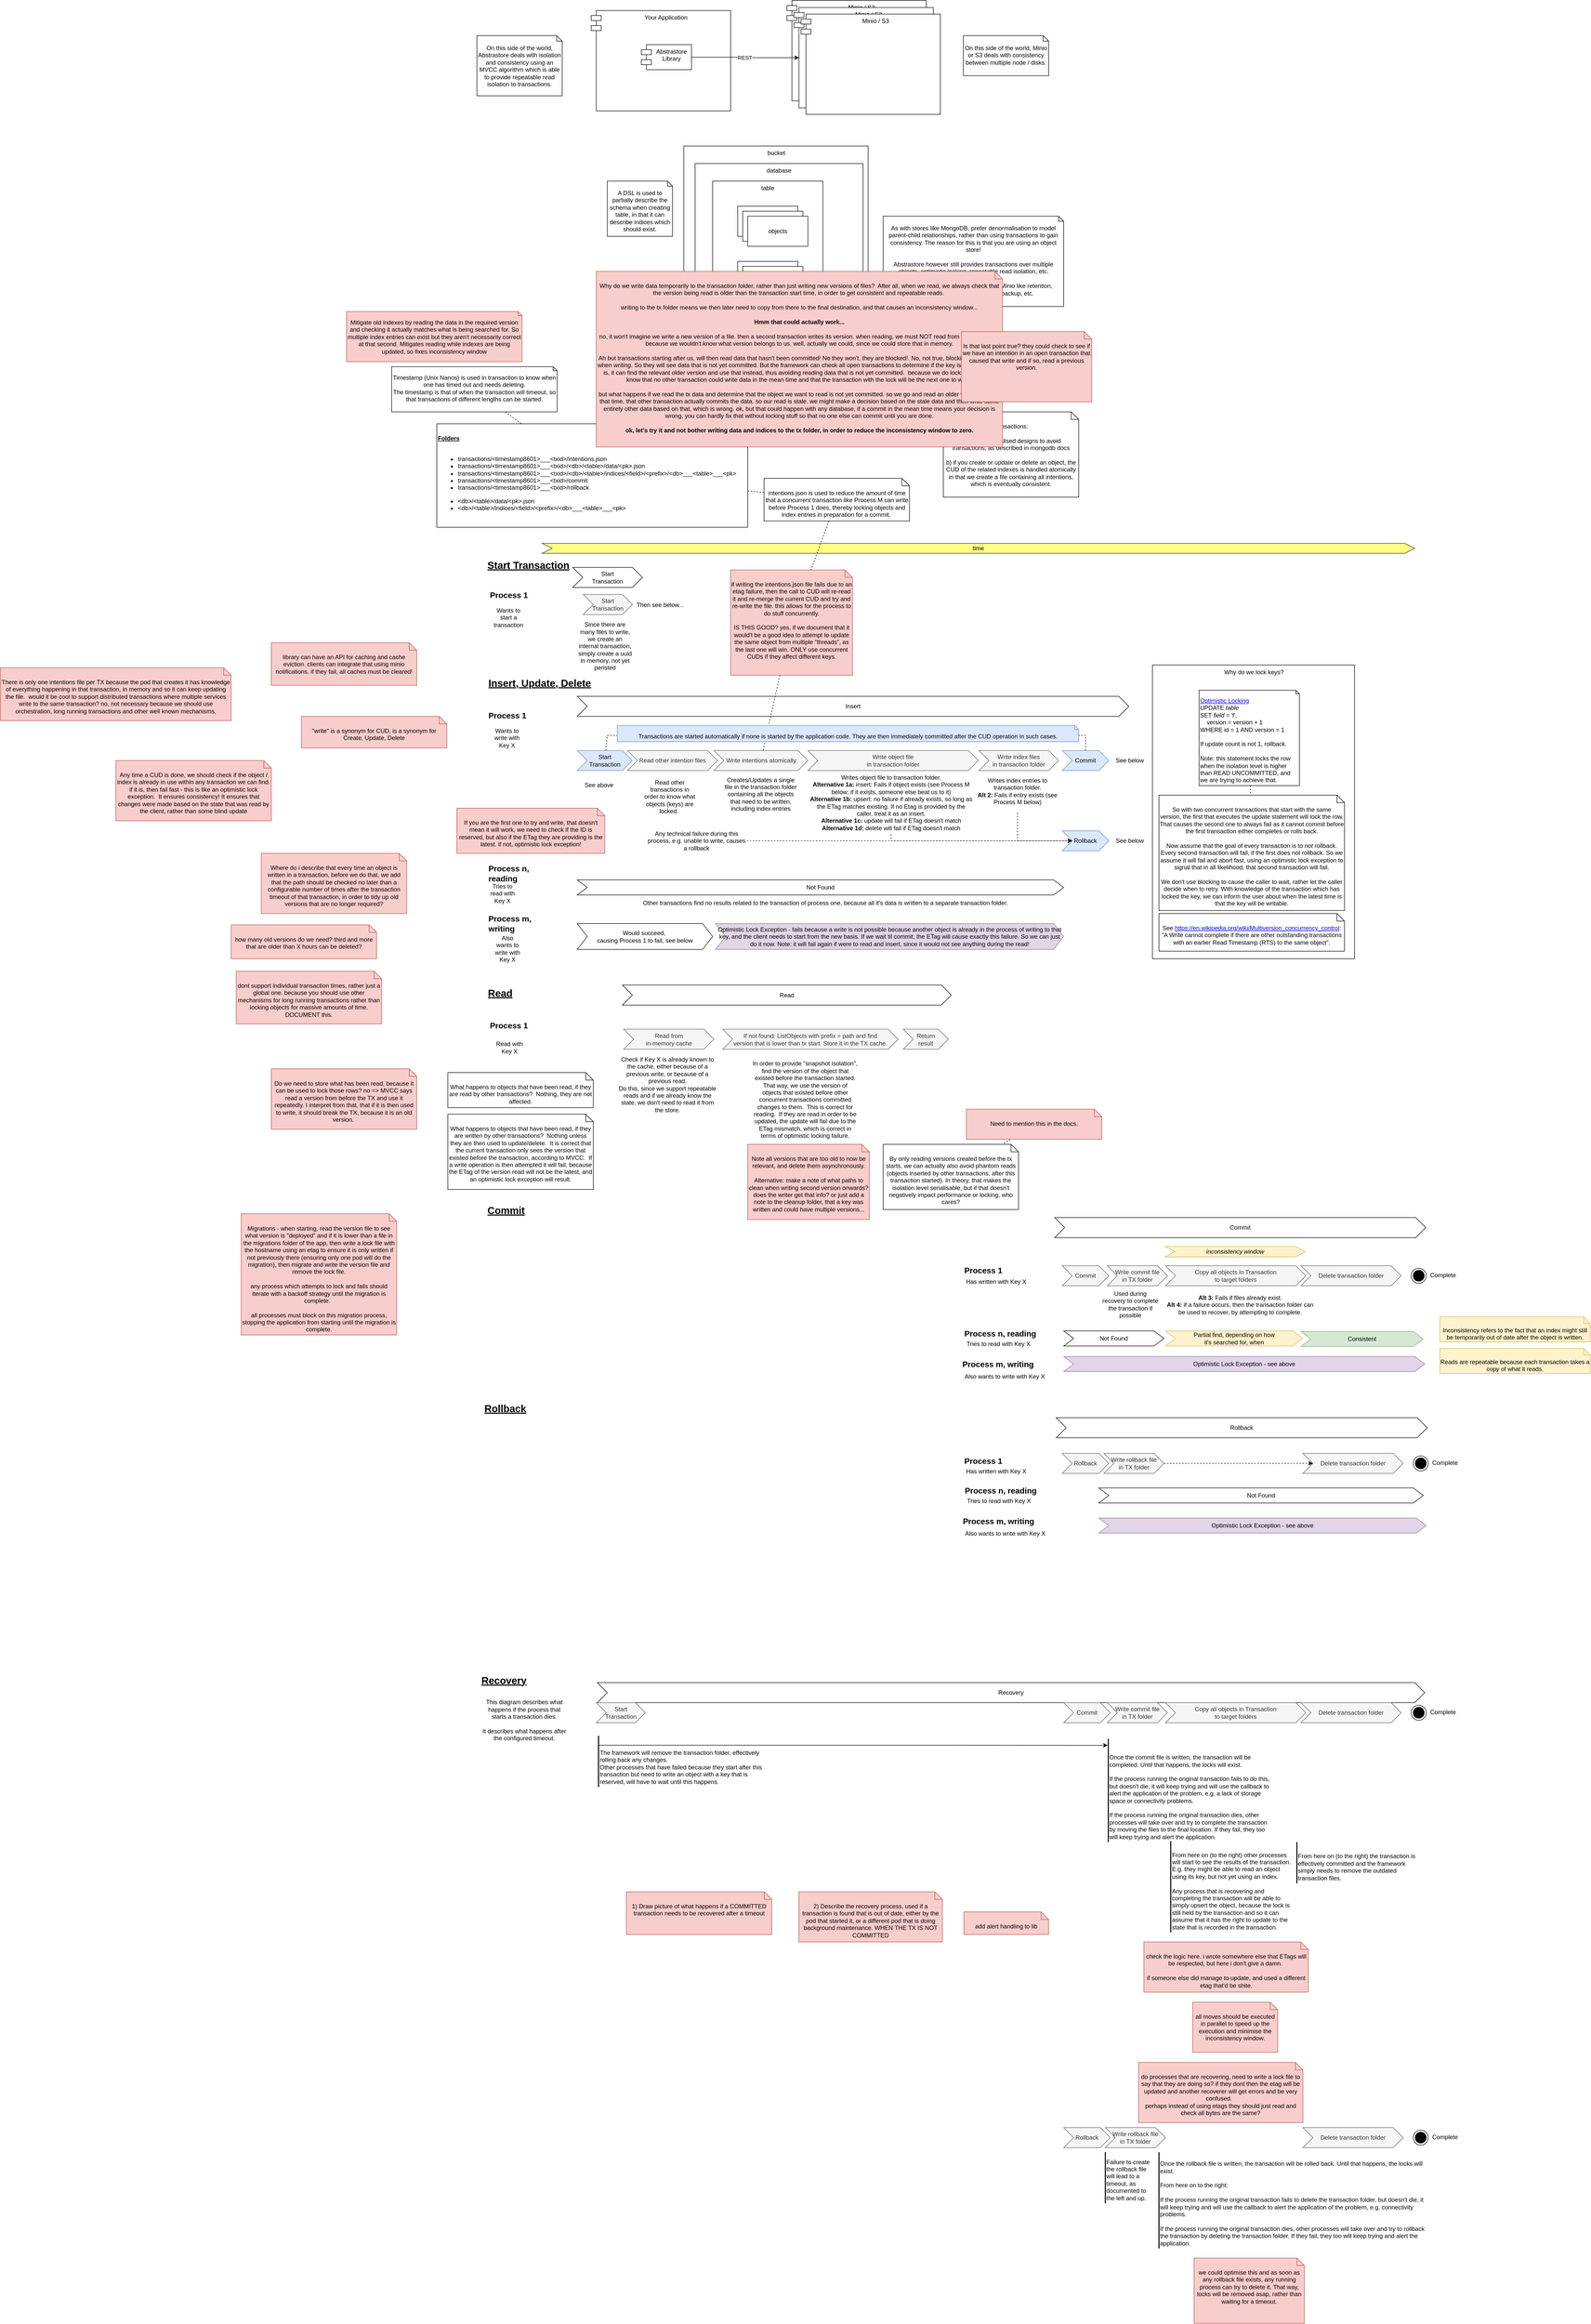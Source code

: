 <mxfile version="26.0.7">
  <diagram name="Page-1" id="Zd5h04fM4v0t592Zn4om">
    <mxGraphModel dx="3034" dy="1154" grid="1" gridSize="10" guides="1" tooltips="1" connect="1" arrows="1" fold="1" page="0" pageScale="1" pageWidth="827" pageHeight="1169" math="0" shadow="0">
      <root>
        <mxCell id="0" />
        <mxCell id="1" parent="0" />
        <mxCell id="8gTCPd0678HFJd0iT-Pa-184" value="Why do we lock keys?" style="verticalLabelPosition=middle;verticalAlign=top;html=1;shape=mxgraph.basic.rect;fillColor2=none;strokeWidth=1;size=20;indent=5;labelPosition=center;align=center;" vertex="1" parent="1">
          <mxGeometry x="937" y="954.5" width="403" height="585.5" as="geometry" />
        </mxCell>
        <mxCell id="8gTCPd0678HFJd0iT-Pa-1" value="bucket" style="rounded=0;whiteSpace=wrap;html=1;verticalAlign=top;" vertex="1" parent="1">
          <mxGeometry x="2.5" y="-80" width="367.5" height="390" as="geometry" />
        </mxCell>
        <mxCell id="_BPiIGnPzIFbj7_7w4_a-9" value="database" style="rounded=0;whiteSpace=wrap;html=1;verticalAlign=top;" parent="1" vertex="1">
          <mxGeometry x="25" y="-45" width="335" height="335" as="geometry" />
        </mxCell>
        <mxCell id="_BPiIGnPzIFbj7_7w4_a-3" value="table" style="rounded=0;whiteSpace=wrap;html=1;verticalAlign=top;" parent="1" vertex="1">
          <mxGeometry x="60" y="-10" width="220" height="250" as="geometry" />
        </mxCell>
        <mxCell id="_BPiIGnPzIFbj7_7w4_a-1" value="objects" style="rounded=0;whiteSpace=wrap;html=1;" parent="1" vertex="1">
          <mxGeometry x="110" y="40" width="120" height="60" as="geometry" />
        </mxCell>
        <mxCell id="_BPiIGnPzIFbj7_7w4_a-2" value="index-&amp;lt;name&amp;gt;" style="rounded=0;whiteSpace=wrap;html=1;" parent="1" vertex="1">
          <mxGeometry x="110" y="150" width="120" height="60" as="geometry" />
        </mxCell>
        <mxCell id="_BPiIGnPzIFbj7_7w4_a-6" value="index-&amp;lt;name&amp;gt;" style="rounded=0;whiteSpace=wrap;html=1;" parent="1" vertex="1">
          <mxGeometry x="120" y="160" width="120" height="60" as="geometry" />
        </mxCell>
        <mxCell id="_BPiIGnPzIFbj7_7w4_a-7" value="index-&amp;lt;name&amp;gt;" style="rounded=0;whiteSpace=wrap;html=1;" parent="1" vertex="1">
          <mxGeometry x="130" y="170" width="120" height="60" as="geometry" />
        </mxCell>
        <mxCell id="_BPiIGnPzIFbj7_7w4_a-8" value="A DSL is used to partially describe the schema when creating table, in that it can describe indices which should exist." style="shape=note2;boundedLbl=1;whiteSpace=wrap;html=1;size=10;verticalAlign=top;align=center;" parent="1" vertex="1">
          <mxGeometry x="-150" y="-10" width="130" height="110" as="geometry" />
        </mxCell>
        <mxCell id="_BPiIGnPzIFbj7_7w4_a-11" value="library can have an API for caching and cache eviction. clients can integrate that using minio notifications. if they fail, all caches must be cleared!" style="shape=note2;boundedLbl=1;whiteSpace=wrap;html=1;size=15;verticalAlign=top;align=center;fillColor=#f8cecc;strokeColor=#b85450;" parent="1" vertex="1">
          <mxGeometry x="-820" y="910" width="290" height="85" as="geometry" />
        </mxCell>
        <mxCell id="_BPiIGnPzIFbj7_7w4_a-14" value="transactions:&lt;div&gt;&lt;br&gt;&lt;/div&gt;&lt;div&gt;a) use denormalised designs to avoid transactions, as described in mongodb docs&lt;/div&gt;&lt;div&gt;&lt;br&gt;&lt;/div&gt;&lt;div&gt;b) if you create or update or delete an object, the CUD of the related indexes is handled atomically in that we create a file containing all intentions, which is eventually consistent.&lt;/div&gt;" style="shape=note2;boundedLbl=1;whiteSpace=wrap;html=1;size=15;verticalAlign=top;align=center;" parent="1" vertex="1">
          <mxGeometry x="520" y="450" width="270" height="170" as="geometry" />
        </mxCell>
        <mxCell id="8gTCPd0678HFJd0iT-Pa-2" value="objects" style="rounded=0;whiteSpace=wrap;html=1;" vertex="1" parent="1">
          <mxGeometry x="120" y="50" width="120" height="60" as="geometry" />
        </mxCell>
        <mxCell id="8gTCPd0678HFJd0iT-Pa-3" value="objects" style="rounded=0;whiteSpace=wrap;html=1;" vertex="1" parent="1">
          <mxGeometry x="130" y="60" width="120" height="60" as="geometry" />
        </mxCell>
        <mxCell id="8gTCPd0678HFJd0iT-Pa-6" value="time" style="shape=step;perimeter=stepPerimeter;whiteSpace=wrap;html=1;fixedSize=1;fillColor=#ffff88;strokeColor=#36393d;" vertex="1" parent="1">
          <mxGeometry x="-280" y="712" width="1740" height="20" as="geometry" />
        </mxCell>
        <mxCell id="8gTCPd0678HFJd0iT-Pa-78" style="rounded=0;orthogonalLoop=1;jettySize=auto;html=1;dashed=1;endArrow=none;startFill=0;" edge="1" parent="1" source="8gTCPd0678HFJd0iT-Pa-7" target="8gTCPd0678HFJd0iT-Pa-77">
          <mxGeometry relative="1" as="geometry">
            <Array as="points">
              <mxPoint x="-150" y="1095" />
            </Array>
          </mxGeometry>
        </mxCell>
        <mxCell id="8gTCPd0678HFJd0iT-Pa-7" value="Start&lt;div&gt;Transaction&lt;/div&gt;" style="shape=step;perimeter=stepPerimeter;whiteSpace=wrap;html=1;fixedSize=1;fillColor=#dae8fc;strokeColor=#6c8ebf;" vertex="1" parent="1">
          <mxGeometry x="-210" y="1125" width="110" height="40" as="geometry" />
        </mxCell>
        <mxCell id="8gTCPd0678HFJd0iT-Pa-8" value="Process 1" style="text;html=1;align=left;verticalAlign=middle;whiteSpace=wrap;rounded=0;fontStyle=1;fontSize=16;" vertex="1" parent="1">
          <mxGeometry x="-389" y="1040" width="110" height="30" as="geometry" />
        </mxCell>
        <mxCell id="8gTCPd0678HFJd0iT-Pa-9" value="Process n, reading" style="text;html=1;align=left;verticalAlign=middle;whiteSpace=wrap;rounded=0;fontStyle=1;fontSize=16;" vertex="1" parent="1">
          <mxGeometry x="-389" y="1355" width="110" height="30" as="geometry" />
        </mxCell>
        <mxCell id="8gTCPd0678HFJd0iT-Pa-10" value="Insert, Update, Delete" style="text;html=1;align=left;verticalAlign=middle;whiteSpace=wrap;rounded=0;fontStyle=5;fontSize=20;" vertex="1" parent="1">
          <mxGeometry x="-389" y="975" width="219" height="30" as="geometry" />
        </mxCell>
        <mxCell id="8gTCPd0678HFJd0iT-Pa-12" value="Process m, writing" style="text;html=1;align=left;verticalAlign=middle;whiteSpace=wrap;rounded=0;fontStyle=1;fontSize=16;" vertex="1" parent="1">
          <mxGeometry x="-389" y="1455" width="110" height="30" as="geometry" />
        </mxCell>
        <mxCell id="8gTCPd0678HFJd0iT-Pa-13" value="Tries to read with Key X" style="text;html=1;align=center;verticalAlign=middle;whiteSpace=wrap;rounded=0;" vertex="1" parent="1">
          <mxGeometry x="-389" y="1395" width="60" height="30" as="geometry" />
        </mxCell>
        <mxCell id="8gTCPd0678HFJd0iT-Pa-14" value="Wants to write with Key X" style="text;html=1;align=center;verticalAlign=middle;whiteSpace=wrap;rounded=0;" vertex="1" parent="1">
          <mxGeometry x="-380" y="1085" width="60" height="30" as="geometry" />
        </mxCell>
        <mxCell id="8gTCPd0678HFJd0iT-Pa-15" value="Insert" style="shape=step;perimeter=stepPerimeter;whiteSpace=wrap;html=1;fixedSize=1;" vertex="1" parent="1">
          <mxGeometry x="-210" y="1017" width="1100" height="40" as="geometry" />
        </mxCell>
        <mxCell id="8gTCPd0678HFJd0iT-Pa-17" value="Also wants to write with Key X" style="text;html=1;align=center;verticalAlign=middle;whiteSpace=wrap;rounded=0;" vertex="1" parent="1">
          <mxGeometry x="-379" y="1505" width="60" height="30" as="geometry" />
        </mxCell>
        <mxCell id="8gTCPd0678HFJd0iT-Pa-19" value="Write intentions atomically" style="shape=step;perimeter=stepPerimeter;whiteSpace=wrap;html=1;fixedSize=1;fillColor=#f5f5f5;fontColor=#333333;strokeColor=#666666;" vertex="1" parent="1">
          <mxGeometry x="62.5" y="1125" width="187.5" height="40" as="geometry" />
        </mxCell>
        <mxCell id="8gTCPd0678HFJd0iT-Pa-20" value="Creates/Updates a single file in the transaction folder containing all the objects that need to be written, including index entries" style="text;html=1;align=center;verticalAlign=middle;whiteSpace=wrap;rounded=0;" vertex="1" parent="1">
          <mxGeometry x="82.25" y="1169" width="148" height="86" as="geometry" />
        </mxCell>
        <mxCell id="8gTCPd0678HFJd0iT-Pa-21" value="&lt;b&gt;&lt;u&gt;Folders&lt;/u&gt;&lt;/b&gt;&lt;div&gt;&lt;br&gt;&lt;/div&gt;&lt;div&gt;&lt;ul&gt;&lt;li&gt;&lt;span style=&quot;background-color: transparent; color: light-dark(rgb(0, 0, 0), rgb(255, 255, 255));&quot;&gt;transactions/&amp;lt;timestamp8601&amp;gt;___&amp;lt;txid&amp;gt;/intentions.json&lt;/span&gt;&lt;/li&gt;&lt;li&gt;&lt;span style=&quot;background-color: transparent; color: light-dark(rgb(0, 0, 0), rgb(255, 255, 255));&quot;&gt;transactions/&amp;lt;timestamp8601&amp;gt;___&amp;lt;txid&amp;gt;/&amp;lt;db&amp;gt;/&amp;lt;table&amp;gt;/data/&amp;lt;pk&amp;gt;.json&lt;/span&gt;&lt;/li&gt;&lt;li&gt;&lt;span style=&quot;background-color: transparent; color: light-dark(rgb(0, 0, 0), rgb(255, 255, 255));&quot;&gt;transactions/&amp;lt;timestamp8601&amp;gt;___&amp;lt;txid&amp;gt;/&amp;lt;db&amp;gt;/&amp;lt;table&amp;gt;/indices/&amp;lt;field&amp;gt;/&amp;lt;prefix&amp;gt;/&amp;lt;db&amp;gt;___&amp;lt;table&amp;gt;___&amp;lt;pk&amp;gt;&lt;/span&gt;&lt;/li&gt;&lt;li&gt;transactions/&amp;lt;timestamp8601&amp;gt;___&amp;lt;txid&amp;gt;/commit&lt;/li&gt;&lt;li&gt;transactions/&amp;lt;timestamp8601&amp;gt;___&amp;lt;txid&amp;gt;/rollback&lt;/li&gt;&lt;/ul&gt;&lt;ul&gt;&lt;li&gt;&lt;span style=&quot;background-color: transparent; color: light-dark(rgb(0, 0, 0), rgb(255, 255, 255));&quot;&gt;&amp;lt;db&amp;gt;/&amp;lt;table&amp;gt;/data/&amp;lt;pk&amp;gt;.json&lt;/span&gt;&lt;/li&gt;&lt;li&gt;&amp;lt;db&amp;gt;/&amp;lt;table&amp;gt;/indices/&amp;lt;field&amp;gt;/&amp;lt;prefix&amp;gt;/&amp;lt;db&amp;gt;___&amp;lt;table&amp;gt;___&amp;lt;pk&amp;gt;&lt;/li&gt;&lt;/ul&gt;&lt;/div&gt;" style="shape=note2;boundedLbl=1;whiteSpace=wrap;html=1;size=15;verticalAlign=top;align=left;" vertex="1" parent="1">
          <mxGeometry x="-490" y="473.75" width="620" height="206.25" as="geometry" />
        </mxCell>
        <mxCell id="8gTCPd0678HFJd0iT-Pa-23" value="Write object file&lt;div&gt;in transaction folder&lt;/div&gt;" style="shape=step;perimeter=stepPerimeter;whiteSpace=wrap;html=1;fixedSize=1;fillColor=#f5f5f5;fontColor=#333333;strokeColor=#666666;" vertex="1" parent="1">
          <mxGeometry x="250" y="1125" width="340" height="40" as="geometry" />
        </mxCell>
        <mxCell id="8gTCPd0678HFJd0iT-Pa-44" style="edgeStyle=orthogonalEdgeStyle;rounded=0;orthogonalLoop=1;jettySize=auto;html=1;entryX=0;entryY=0.5;entryDx=0;entryDy=0;dashed=1;exitX=0.5;exitY=1;exitDx=0;exitDy=0;" edge="1" parent="1" source="8gTCPd0678HFJd0iT-Pa-25" target="8gTCPd0678HFJd0iT-Pa-53">
          <mxGeometry relative="1" as="geometry">
            <Array as="points">
              <mxPoint x="416" y="1305" />
            </Array>
          </mxGeometry>
        </mxCell>
        <mxCell id="8gTCPd0678HFJd0iT-Pa-25" value="Writes object file to transaction folder.&lt;div&gt;&lt;div&gt;&lt;b&gt;Alternative 1a: &lt;/b&gt;insert:&amp;nbsp;Fails if object exists (see Process M below; if it exists, someone else beat us to it&lt;span style=&quot;background-color: transparent; color: light-dark(rgb(0, 0, 0), rgb(255, 255, 255));&quot;&gt;)&lt;/span&gt;&lt;/div&gt;&lt;/div&gt;&lt;div&gt;&lt;span style=&quot;background-color: transparent; color: light-dark(rgb(0, 0, 0), rgb(255, 255, 255));&quot;&gt;&lt;b&gt;Alternative 1b: &lt;/b&gt;upsert: no failure if already exists, so long as the ETag matches existing. If no Etag is provided by the caller, treat it as an insert.&lt;/span&gt;&lt;/div&gt;&lt;div&gt;&lt;span style=&quot;background-color: transparent; color: light-dark(rgb(0, 0, 0), rgb(255, 255, 255));&quot;&gt;&lt;b&gt;Alternative 1c:&lt;/b&gt;&amp;nbsp;update will fail if ETag doesn&#39;t match&lt;/span&gt;&lt;/div&gt;&lt;div&gt;&lt;span style=&quot;background-color: transparent; color: light-dark(rgb(0, 0, 0), rgb(255, 255, 255));&quot;&gt;&lt;b&gt;Alternative 1d: &lt;/b&gt;delete will fail if ETag doesn&#39;t match&lt;/span&gt;&lt;/div&gt;" style="text;html=1;align=center;verticalAlign=middle;whiteSpace=wrap;rounded=0;" vertex="1" parent="1">
          <mxGeometry x="252" y="1166" width="328" height="126" as="geometry" />
        </mxCell>
        <mxCell id="8gTCPd0678HFJd0iT-Pa-27" value="Write index files&lt;div&gt;in transaction folder&lt;/div&gt;" style="shape=step;perimeter=stepPerimeter;whiteSpace=wrap;html=1;fixedSize=1;fillColor=#f5f5f5;fontColor=#333333;strokeColor=#666666;" vertex="1" parent="1">
          <mxGeometry x="591" y="1125" width="159" height="40" as="geometry" />
        </mxCell>
        <mxCell id="8gTCPd0678HFJd0iT-Pa-29" value="See above" style="text;html=1;align=center;verticalAlign=middle;whiteSpace=wrap;rounded=0;" vertex="1" parent="1">
          <mxGeometry x="-221" y="1179" width="109" height="30" as="geometry" />
        </mxCell>
        <mxCell id="8gTCPd0678HFJd0iT-Pa-41" value="Writes index entries to transaction folder.&lt;div&gt;&lt;b&gt;Alt 2:&amp;nbsp;&lt;/b&gt;Fails if entry exists (see Process M below)&lt;/div&gt;" style="text;html=1;align=center;verticalAlign=middle;whiteSpace=wrap;rounded=0;" vertex="1" parent="1">
          <mxGeometry x="579" y="1163" width="178" height="86" as="geometry" />
        </mxCell>
        <mxCell id="8gTCPd0678HFJd0iT-Pa-45" style="edgeStyle=orthogonalEdgeStyle;rounded=0;orthogonalLoop=1;jettySize=auto;html=1;entryX=0;entryY=0.5;entryDx=0;entryDy=0;dashed=1;exitX=0.5;exitY=1;exitDx=0;exitDy=0;" edge="1" parent="1" source="8gTCPd0678HFJd0iT-Pa-41" target="8gTCPd0678HFJd0iT-Pa-53">
          <mxGeometry relative="1" as="geometry">
            <mxPoint x="510" y="1255" as="sourcePoint" />
            <mxPoint x="1170" y="1175" as="targetPoint" />
            <Array as="points">
              <mxPoint x="668" y="1305" />
            </Array>
          </mxGeometry>
        </mxCell>
        <mxCell id="8gTCPd0678HFJd0iT-Pa-51" style="rounded=0;orthogonalLoop=1;jettySize=auto;html=1;dashed=1;endArrow=none;startFill=0;" edge="1" parent="1" source="8gTCPd0678HFJd0iT-Pa-50" target="8gTCPd0678HFJd0iT-Pa-21">
          <mxGeometry relative="1" as="geometry" />
        </mxCell>
        <mxCell id="8gTCPd0678HFJd0iT-Pa-50" value="Timestamp (Unix Nanos) is used in transaction to know when one has timed out and needs deleting.&lt;div&gt;The timestamp is that of when the transaction will timeout, so that transactions of different lengths can be started.&lt;/div&gt;" style="shape=note2;boundedLbl=1;whiteSpace=wrap;html=1;size=8;verticalAlign=top;align=center;" vertex="1" parent="1">
          <mxGeometry x="-580" y="360" width="330" height="90" as="geometry" />
        </mxCell>
        <mxCell id="8gTCPd0678HFJd0iT-Pa-52" value="Commit" style="shape=step;perimeter=stepPerimeter;whiteSpace=wrap;html=1;fixedSize=1;fillColor=#dae8fc;strokeColor=#6c8ebf;" vertex="1" parent="1">
          <mxGeometry x="757" y="1125" width="93" height="40" as="geometry" />
        </mxCell>
        <mxCell id="8gTCPd0678HFJd0iT-Pa-53" value="Rollback" style="shape=step;perimeter=stepPerimeter;whiteSpace=wrap;html=1;fixedSize=1;fillColor=#dae8fc;strokeColor=#6c8ebf;" vertex="1" parent="1">
          <mxGeometry x="757" y="1285" width="93" height="40" as="geometry" />
        </mxCell>
        <mxCell id="8gTCPd0678HFJd0iT-Pa-59" value="Any time a CUD is done, we should check if the object / index is already in use within any transaction we can find. if it is, then fail fast - this is like an optimistic lock exception.&amp;nbsp; It ensures consistency! It ensures that changes were made based on the state that was read by the client, rather than some blind update" style="shape=note2;boundedLbl=1;whiteSpace=wrap;html=1;size=15;verticalAlign=top;align=center;fillColor=#f8cecc;strokeColor=#b85450;" vertex="1" parent="1">
          <mxGeometry x="-1130" y="1145" width="310" height="120" as="geometry" />
        </mxCell>
        <mxCell id="8gTCPd0678HFJd0iT-Pa-60" value="Not Found" style="shape=step;perimeter=stepPerimeter;whiteSpace=wrap;html=1;fixedSize=1;" vertex="1" parent="1">
          <mxGeometry x="-210" y="1383" width="970" height="30" as="geometry" />
        </mxCell>
        <mxCell id="8gTCPd0678HFJd0iT-Pa-65" value="Would succeed,&amp;nbsp;&lt;div&gt;causing Process 1 to fail, see below&lt;/div&gt;" style="shape=step;perimeter=stepPerimeter;whiteSpace=wrap;html=1;fixedSize=1;" vertex="1" parent="1">
          <mxGeometry x="-210" y="1470" width="270" height="51.5" as="geometry" />
        </mxCell>
        <mxCell id="8gTCPd0678HFJd0iT-Pa-66" value="1) Draw picture of what happens if a COMMITTED transaction needs to be recovered after a timeout" style="shape=note2;boundedLbl=1;whiteSpace=wrap;html=1;size=15;verticalAlign=top;align=center;fillColor=#f8cecc;strokeColor=#b85450;" vertex="1" parent="1">
          <mxGeometry x="-112" y="3400" width="290" height="85" as="geometry" />
        </mxCell>
        <mxCell id="8gTCPd0678HFJd0iT-Pa-67" value="Any technical failure during this process, e.g. unable to write, causes a rollback" style="text;html=1;align=center;verticalAlign=middle;whiteSpace=wrap;rounded=0;" vertex="1" parent="1">
          <mxGeometry x="-72" y="1262" width="200" height="86" as="geometry" />
        </mxCell>
        <mxCell id="8gTCPd0678HFJd0iT-Pa-68" style="edgeStyle=orthogonalEdgeStyle;rounded=0;orthogonalLoop=1;jettySize=auto;html=1;entryX=0;entryY=0.5;entryDx=0;entryDy=0;dashed=1;exitX=1;exitY=0.5;exitDx=0;exitDy=0;" edge="1" parent="1" source="8gTCPd0678HFJd0iT-Pa-67" target="8gTCPd0678HFJd0iT-Pa-53">
          <mxGeometry relative="1" as="geometry">
            <mxPoint x="426" y="1265" as="sourcePoint" />
            <mxPoint x="780" y="1315" as="targetPoint" />
          </mxGeometry>
        </mxCell>
        <mxCell id="8gTCPd0678HFJd0iT-Pa-70" style="rounded=0;orthogonalLoop=1;jettySize=auto;html=1;dashed=1;endArrow=none;startFill=0;" edge="1" parent="1" source="8gTCPd0678HFJd0iT-Pa-209" target="8gTCPd0678HFJd0iT-Pa-19">
          <mxGeometry relative="1" as="geometry" />
        </mxCell>
        <mxCell id="8gTCPd0678HFJd0iT-Pa-69" value="&lt;span style=&quot;text-align: left;&quot;&gt;intentions.json is used&amp;nbsp;&lt;/span&gt;to reduce the amount of time that a concurrent transaction like Process M can write before Process 1 does, thereby locking objects and index entries in preparation for a commit.&amp;nbsp;" style="shape=note2;boundedLbl=1;whiteSpace=wrap;html=1;size=15;verticalAlign=top;align=center;" vertex="1" parent="1">
          <mxGeometry x="162.5" y="582.5" width="290" height="85" as="geometry" />
        </mxCell>
        <mxCell id="8gTCPd0678HFJd0iT-Pa-71" style="rounded=0;orthogonalLoop=1;jettySize=auto;html=1;dashed=1;endArrow=none;startFill=0;" edge="1" parent="1" source="8gTCPd0678HFJd0iT-Pa-69" target="8gTCPd0678HFJd0iT-Pa-21">
          <mxGeometry relative="1" as="geometry">
            <mxPoint x="293" y="678" as="sourcePoint" />
            <mxPoint x="168" y="900" as="targetPoint" />
          </mxGeometry>
        </mxCell>
        <mxCell id="8gTCPd0678HFJd0iT-Pa-73" value="Optimistic Lock Exception - fails because a write is not possible because another object is already in the process of writing to that key, and the client needs to start from the new basis. If we wait til commit, the ETag will cause exactly this failure. So we can just do it now.&amp;nbsp;&lt;span style=&quot;background-color: transparent; color: light-dark(rgb(0, 0, 0), rgb(255, 255, 255));&quot;&gt;Note: it will fail again if were to read and insert, since it would not see anything during the read!&lt;/span&gt;" style="shape=step;perimeter=stepPerimeter;whiteSpace=wrap;html=1;fixedSize=1;fillColor=#e1d5e7;strokeColor=#9673a6;" vertex="1" parent="1">
          <mxGeometry x="65.75" y="1470" width="694.25" height="51.5" as="geometry" />
        </mxCell>
        <mxCell id="8gTCPd0678HFJd0iT-Pa-74" value="There is only one intentions file per TX because the pod that creates it has knowledge of everything happening in that transaction, in memory and so it can keep updating the file.&amp;nbsp; would it be cool to support distributed transactions where multiple services write to the same transaction? no, not necessary because we should use orchestration, long running transactions and other well known mechanisms." style="shape=note2;boundedLbl=1;whiteSpace=wrap;html=1;size=15;verticalAlign=top;align=center;fillColor=#f8cecc;strokeColor=#b85450;" vertex="1" parent="1">
          <mxGeometry x="-1360" y="960" width="460" height="105.5" as="geometry" />
        </mxCell>
        <mxCell id="8gTCPd0678HFJd0iT-Pa-75" value="Read other intention files" style="shape=step;perimeter=stepPerimeter;whiteSpace=wrap;html=1;fixedSize=1;fillColor=#f5f5f5;fontColor=#333333;strokeColor=#666666;" vertex="1" parent="1">
          <mxGeometry x="-110" y="1125" width="180" height="40" as="geometry" />
        </mxCell>
        <mxCell id="8gTCPd0678HFJd0iT-Pa-76" value="Read other transactions in order to know what objects (keys) are locked.&amp;nbsp;" style="text;html=1;align=center;verticalAlign=middle;whiteSpace=wrap;rounded=0;" vertex="1" parent="1">
          <mxGeometry x="-80" y="1202" width="109" height="30" as="geometry" />
        </mxCell>
        <mxCell id="8gTCPd0678HFJd0iT-Pa-77" value="Transactions are started automatically if none is started by the application code. They are then immediately committed after the CUD operation in such cases." style="shape=note2;boundedLbl=1;whiteSpace=wrap;html=1;size=8;verticalAlign=top;align=center;fillColor=#dae8fc;strokeColor=#6c8ebf;" vertex="1" parent="1">
          <mxGeometry x="-130" y="1075" width="920" height="32.5" as="geometry" />
        </mxCell>
        <mxCell id="8gTCPd0678HFJd0iT-Pa-79" style="rounded=0;orthogonalLoop=1;jettySize=auto;html=1;dashed=1;endArrow=none;startFill=0;exitX=0.5;exitY=0;exitDx=0;exitDy=0;" edge="1" parent="1" source="8gTCPd0678HFJd0iT-Pa-52" target="8gTCPd0678HFJd0iT-Pa-77">
          <mxGeometry relative="1" as="geometry">
            <mxPoint x="-143" y="1135" as="sourcePoint" />
            <mxPoint x="-120" y="1105" as="targetPoint" />
            <Array as="points">
              <mxPoint x="804" y="1095" />
            </Array>
          </mxGeometry>
        </mxCell>
        <mxCell id="8gTCPd0678HFJd0iT-Pa-80" value="inconsistency window" style="shape=step;perimeter=stepPerimeter;whiteSpace=wrap;html=1;fixedSize=1;fillColor=#fff2cc;strokeColor=#d6b656;fontStyle=2" vertex="1" parent="1">
          <mxGeometry x="962" y="2113.5" width="280" height="21" as="geometry" />
        </mxCell>
        <mxCell id="8gTCPd0678HFJd0iT-Pa-81" value="Copy all objects in Transaction&lt;div&gt;to target folders&lt;/div&gt;" style="shape=step;perimeter=stepPerimeter;whiteSpace=wrap;html=1;fixedSize=1;fillColor=#f5f5f5;fontColor=#333333;strokeColor=#666666;" vertex="1" parent="1">
          <mxGeometry x="963" y="2152" width="280" height="40" as="geometry" />
        </mxCell>
        <mxCell id="8gTCPd0678HFJd0iT-Pa-82" value="Delete transaction folder" style="shape=step;perimeter=stepPerimeter;whiteSpace=wrap;html=1;fixedSize=1;fillColor=#f5f5f5;fontColor=#333333;strokeColor=#666666;" vertex="1" parent="1">
          <mxGeometry x="1233" y="2152" width="200" height="40" as="geometry" />
        </mxCell>
        <mxCell id="8gTCPd0678HFJd0iT-Pa-83" value="" style="ellipse;html=1;shape=endState;fillColor=strokeColor;" vertex="1" parent="1">
          <mxGeometry x="1453" y="2157" width="30" height="30" as="geometry" />
        </mxCell>
        <mxCell id="8gTCPd0678HFJd0iT-Pa-84" value="&lt;div&gt;&lt;b&gt;Alt 3:&amp;nbsp;&lt;/b&gt;Fails if files already exist.&lt;/div&gt;&lt;div&gt;&lt;b&gt;Alt 4:&lt;/b&gt;&amp;nbsp;if a failure occurs, then the transaction folder can be used to recover, by attempting to complete.&lt;/div&gt;" style="text;html=1;align=center;verticalAlign=middle;whiteSpace=wrap;rounded=0;" vertex="1" parent="1">
          <mxGeometry x="962" y="2187" width="300" height="86" as="geometry" />
        </mxCell>
        <mxCell id="8gTCPd0678HFJd0iT-Pa-85" value="Commit" style="shape=step;perimeter=stepPerimeter;whiteSpace=wrap;html=1;fixedSize=1;fillColor=#f5f5f5;strokeColor=#666666;fontColor=#333333;" vertex="1" parent="1">
          <mxGeometry x="757" y="2152" width="93" height="40" as="geometry" />
        </mxCell>
        <mxCell id="8gTCPd0678HFJd0iT-Pa-163" style="edgeStyle=orthogonalEdgeStyle;rounded=0;orthogonalLoop=1;jettySize=auto;html=1;entryX=0;entryY=0.5;entryDx=0;entryDy=0;dashed=1;exitX=1;exitY=0.5;exitDx=0;exitDy=0;" edge="1" parent="1" source="8gTCPd0678HFJd0iT-Pa-206" target="8gTCPd0678HFJd0iT-Pa-159">
          <mxGeometry relative="1" as="geometry">
            <mxPoint x="1060" y="2530" as="sourcePoint" />
          </mxGeometry>
        </mxCell>
        <mxCell id="8gTCPd0678HFJd0iT-Pa-87" value="Rollback" style="shape=step;perimeter=stepPerimeter;whiteSpace=wrap;html=1;fixedSize=1;fillColor=#f5f5f5;fontColor=#333333;strokeColor=#666666;" vertex="1" parent="1">
          <mxGeometry x="757" y="2526" width="93" height="40" as="geometry" />
        </mxCell>
        <mxCell id="8gTCPd0678HFJd0iT-Pa-88" value="Write commit file&lt;div&gt;in TX folder&lt;/div&gt;" style="shape=step;perimeter=stepPerimeter;whiteSpace=wrap;html=1;fixedSize=1;fillColor=#f5f5f5;fontColor=#333333;strokeColor=#666666;" vertex="1" parent="1">
          <mxGeometry x="847" y="2152" width="120" height="40" as="geometry" />
        </mxCell>
        <mxCell id="8gTCPd0678HFJd0iT-Pa-89" value="Used during recovery to&amp;nbsp;&lt;span style=&quot;background-color: transparent; color: light-dark(rgb(0, 0, 0), rgb(255, 255, 255));&quot;&gt;complete the transaction&amp;nbsp;&lt;/span&gt;&lt;span style=&quot;background-color: transparent; color: light-dark(rgb(0, 0, 0), rgb(255, 255, 255));&quot;&gt;if possible&lt;/span&gt;" style="text;html=1;align=center;verticalAlign=middle;whiteSpace=wrap;rounded=0;" vertex="1" parent="1">
          <mxGeometry x="836" y="2186" width="114" height="86" as="geometry" />
        </mxCell>
        <mxCell id="8gTCPd0678HFJd0iT-Pa-90" value="Partial find, depending on how&lt;div&gt;it&#39;s searched for, when&lt;/div&gt;" style="shape=step;perimeter=stepPerimeter;whiteSpace=wrap;html=1;fixedSize=1;fillColor=#fff2cc;strokeColor=#d6b656;" vertex="1" parent="1">
          <mxGeometry x="963" y="2282" width="274" height="30" as="geometry" />
        </mxCell>
        <mxCell id="8gTCPd0678HFJd0iT-Pa-91" value="Consistent" style="shape=step;perimeter=stepPerimeter;whiteSpace=wrap;html=1;fixedSize=1;fillColor=#d5e8d4;strokeColor=#82b366;" vertex="1" parent="1">
          <mxGeometry x="1233" y="2283" width="244" height="30" as="geometry" />
        </mxCell>
        <mxCell id="8gTCPd0678HFJd0iT-Pa-92" value="Not Found" style="shape=step;perimeter=stepPerimeter;whiteSpace=wrap;html=1;fixedSize=1;" vertex="1" parent="1">
          <mxGeometry x="830" y="2595" width="647" height="30" as="geometry" />
        </mxCell>
        <mxCell id="8gTCPd0678HFJd0iT-Pa-94" value="See below" style="text;html=1;align=center;verticalAlign=middle;whiteSpace=wrap;rounded=0;" vertex="1" parent="1">
          <mxGeometry x="847" y="1130" width="90" height="30" as="geometry" />
        </mxCell>
        <mxCell id="8gTCPd0678HFJd0iT-Pa-95" value="See below" style="text;html=1;align=center;verticalAlign=middle;whiteSpace=wrap;rounded=0;" vertex="1" parent="1">
          <mxGeometry x="847" y="1290" width="90" height="30" as="geometry" />
        </mxCell>
        <mxCell id="8gTCPd0678HFJd0iT-Pa-96" value="Process n, reading" style="text;html=1;align=left;verticalAlign=middle;whiteSpace=wrap;rounded=0;fontStyle=1;fontSize=16;" vertex="1" parent="1">
          <mxGeometry x="560" y="2272" width="160" height="30" as="geometry" />
        </mxCell>
        <mxCell id="8gTCPd0678HFJd0iT-Pa-97" value="Process m, writing" style="text;html=1;align=left;verticalAlign=middle;whiteSpace=wrap;rounded=0;fontStyle=1;fontSize=16;" vertex="1" parent="1">
          <mxGeometry x="556" y="2333" width="164" height="30" as="geometry" />
        </mxCell>
        <mxCell id="8gTCPd0678HFJd0iT-Pa-98" value="Tries to read with Key X" style="text;html=1;align=center;verticalAlign=middle;whiteSpace=wrap;rounded=0;" vertex="1" parent="1">
          <mxGeometry x="560" y="2293" width="140" height="30" as="geometry" />
        </mxCell>
        <mxCell id="8gTCPd0678HFJd0iT-Pa-99" value="Also wants to write with Key X" style="text;html=1;align=center;verticalAlign=middle;whiteSpace=wrap;rounded=0;" vertex="1" parent="1">
          <mxGeometry x="558" y="2358" width="169" height="30" as="geometry" />
        </mxCell>
        <mxCell id="8gTCPd0678HFJd0iT-Pa-100" value="Process 1" style="text;html=1;align=left;verticalAlign=middle;whiteSpace=wrap;rounded=0;fontStyle=1;fontSize=16;" vertex="1" parent="1">
          <mxGeometry x="560" y="2146" width="110" height="30" as="geometry" />
        </mxCell>
        <mxCell id="8gTCPd0678HFJd0iT-Pa-101" value="Commit" style="text;html=1;align=left;verticalAlign=middle;whiteSpace=wrap;rounded=0;fontStyle=5;fontSize=20;" vertex="1" parent="1">
          <mxGeometry x="-391" y="2026" width="219" height="30" as="geometry" />
        </mxCell>
        <mxCell id="8gTCPd0678HFJd0iT-Pa-102" value="Has written with Key X" style="text;html=1;align=center;verticalAlign=middle;whiteSpace=wrap;rounded=0;" vertex="1" parent="1">
          <mxGeometry x="560" y="2169" width="131" height="30" as="geometry" />
        </mxCell>
        <mxCell id="8gTCPd0678HFJd0iT-Pa-106" value="Start&lt;div&gt;Transaction&lt;/div&gt;" style="shape=step;perimeter=stepPerimeter;whiteSpace=wrap;html=1;fixedSize=1;fillColor=#f5f5f5;strokeColor=#666666;fontColor=#333333;" vertex="1" parent="1">
          <mxGeometry x="-198" y="814" width="98" height="40" as="geometry" />
        </mxCell>
        <mxCell id="8gTCPd0678HFJd0iT-Pa-107" value="Since there are many files to write, we create an internal transaction, simply create a uuid in memory, not yet peristed" style="text;html=1;align=center;verticalAlign=middle;whiteSpace=wrap;rounded=0;" vertex="1" parent="1">
          <mxGeometry x="-209" y="902" width="109" height="30" as="geometry" />
        </mxCell>
        <mxCell id="8gTCPd0678HFJd0iT-Pa-108" value="Start Transaction" style="text;html=1;align=left;verticalAlign=middle;whiteSpace=wrap;rounded=0;fontStyle=5;fontSize=20;" vertex="1" parent="1">
          <mxGeometry x="-391" y="740" width="219" height="30" as="geometry" />
        </mxCell>
        <mxCell id="8gTCPd0678HFJd0iT-Pa-109" value="Process 1" style="text;html=1;align=left;verticalAlign=middle;whiteSpace=wrap;rounded=0;fontStyle=1;fontSize=16;" vertex="1" parent="1">
          <mxGeometry x="-386" y="800" width="110" height="30" as="geometry" />
        </mxCell>
        <mxCell id="8gTCPd0678HFJd0iT-Pa-110" value="Wants to start a transaction" style="text;html=1;align=center;verticalAlign=middle;whiteSpace=wrap;rounded=0;" vertex="1" parent="1">
          <mxGeometry x="-377" y="845" width="60" height="30" as="geometry" />
        </mxCell>
        <mxCell id="8gTCPd0678HFJd0iT-Pa-111" value="Then see below..." style="text;html=1;align=center;verticalAlign=middle;whiteSpace=wrap;rounded=0;" vertex="1" parent="1">
          <mxGeometry x="-99.5" y="820" width="109" height="30" as="geometry" />
        </mxCell>
        <mxCell id="8gTCPd0678HFJd0iT-Pa-112" value="Commit" style="shape=step;perimeter=stepPerimeter;whiteSpace=wrap;html=1;fixedSize=1;" vertex="1" parent="1">
          <mxGeometry x="742" y="2056" width="740" height="40" as="geometry" />
        </mxCell>
        <mxCell id="8gTCPd0678HFJd0iT-Pa-113" value="Start&lt;div&gt;Transaction&lt;/div&gt;" style="shape=step;perimeter=stepPerimeter;whiteSpace=wrap;html=1;fixedSize=1;" vertex="1" parent="1">
          <mxGeometry x="-219" y="760" width="139" height="40" as="geometry" />
        </mxCell>
        <mxCell id="8gTCPd0678HFJd0iT-Pa-114" value="Recovery" style="shape=step;perimeter=stepPerimeter;whiteSpace=wrap;html=1;fixedSize=1;" vertex="1" parent="1">
          <mxGeometry x="-170" y="2983" width="1650" height="40" as="geometry" />
        </mxCell>
        <mxCell id="8gTCPd0678HFJd0iT-Pa-115" value="2) Describe the recovery process, used if a transaction is found that is out of date, either by the pod that started it, or a different pod that is doing background maintenance. WHEN THE TX IS NOT COMMITTED" style="shape=note2;boundedLbl=1;whiteSpace=wrap;html=1;size=15;verticalAlign=top;align=center;fillColor=#f8cecc;strokeColor=#b85450;" vertex="1" parent="1">
          <mxGeometry x="232.13" y="3400" width="286" height="100" as="geometry" />
        </mxCell>
        <mxCell id="8gTCPd0678HFJd0iT-Pa-116" value="Read" style="shape=step;perimeter=stepPerimeter;whiteSpace=wrap;html=1;fixedSize=1;" vertex="1" parent="1">
          <mxGeometry x="-120" y="1592.5" width="656" height="40" as="geometry" />
        </mxCell>
        <mxCell id="8gTCPd0678HFJd0iT-Pa-117" value="Read" style="text;html=1;align=left;verticalAlign=middle;whiteSpace=wrap;rounded=0;fontStyle=5;fontSize=20;" vertex="1" parent="1">
          <mxGeometry x="-390" y="1592.5" width="219" height="30" as="geometry" />
        </mxCell>
        <mxCell id="8gTCPd0678HFJd0iT-Pa-118" value="Read from&lt;div&gt;in-memory cache&lt;/div&gt;" style="shape=step;perimeter=stepPerimeter;whiteSpace=wrap;html=1;fixedSize=1;fillColor=#f5f5f5;fontColor=#333333;strokeColor=#666666;" vertex="1" parent="1">
          <mxGeometry x="-117.5" y="1680.5" width="180" height="40" as="geometry" />
        </mxCell>
        <mxCell id="8gTCPd0678HFJd0iT-Pa-119" value="Check if Key X is already known to the cache, either because of a previous write, or because of a previous read.&lt;div&gt;Do this, since we support repeatable reads and if we already know the state, we don&#39;t need to read it from the store.&lt;/div&gt;" style="text;html=1;align=center;verticalAlign=middle;whiteSpace=wrap;rounded=0;" vertex="1" parent="1">
          <mxGeometry x="-131.5" y="1731.5" width="201.5" height="118.5" as="geometry" />
        </mxCell>
        <mxCell id="8gTCPd0678HFJd0iT-Pa-124" value="Process 1" style="text;html=1;align=left;verticalAlign=middle;whiteSpace=wrap;rounded=0;fontStyle=1;fontSize=16;" vertex="1" parent="1">
          <mxGeometry x="-386" y="1657.5" width="110" height="30" as="geometry" />
        </mxCell>
        <mxCell id="8gTCPd0678HFJd0iT-Pa-126" value="Other transactions find no results related to the transaction of process one, because all it&#39;s data is written to a separate transaction folder." style="text;html=1;align=center;verticalAlign=middle;whiteSpace=wrap;rounded=0;" vertex="1" parent="1">
          <mxGeometry x="-100" y="1413" width="770" height="31" as="geometry" />
        </mxCell>
        <mxCell id="8gTCPd0678HFJd0iT-Pa-127" value="Do we need to store what has been read, because it can be used to lock those rows? no =&amp;gt; MVCC says read a version from before the TX and use it repeatedly. I interpret from that, that if it is then used to write, it should break the TX, because it is an old version.&amp;nbsp;" style="shape=note2;boundedLbl=1;whiteSpace=wrap;html=1;size=15;verticalAlign=top;align=center;fillColor=#f8cecc;strokeColor=#b85450;" vertex="1" parent="1">
          <mxGeometry x="-820" y="1759.5" width="290" height="120.5" as="geometry" />
        </mxCell>
        <mxCell id="8gTCPd0678HFJd0iT-Pa-128" value="Read with Key X" style="text;html=1;align=center;verticalAlign=middle;whiteSpace=wrap;rounded=0;" vertex="1" parent="1">
          <mxGeometry x="-375" y="1701.5" width="60" height="30" as="geometry" />
        </mxCell>
        <mxCell id="8gTCPd0678HFJd0iT-Pa-129" value="Your Application" style="shape=module;align=left;spacingLeft=20;align=center;verticalAlign=top;whiteSpace=wrap;html=1;" vertex="1" parent="1">
          <mxGeometry x="-182.12" y="-350" width="278" height="200" as="geometry" />
        </mxCell>
        <mxCell id="8gTCPd0678HFJd0iT-Pa-130" value="Abstrastore&lt;div&gt;Library&lt;/div&gt;" style="shape=module;align=left;spacingLeft=20;align=center;verticalAlign=top;whiteSpace=wrap;html=1;" vertex="1" parent="1">
          <mxGeometry x="-82.12" y="-282" width="100" height="50" as="geometry" />
        </mxCell>
        <mxCell id="8gTCPd0678HFJd0iT-Pa-132" value="Minio / S3" style="shape=module;align=left;spacingLeft=20;align=center;verticalAlign=top;whiteSpace=wrap;html=1;" vertex="1" parent="1">
          <mxGeometry x="208.13" y="-370" width="278" height="200" as="geometry" />
        </mxCell>
        <mxCell id="8gTCPd0678HFJd0iT-Pa-135" value="Minio / S3" style="shape=module;align=left;spacingLeft=20;align=center;verticalAlign=top;whiteSpace=wrap;html=1;" vertex="1" parent="1">
          <mxGeometry x="222.13" y="-356" width="278" height="200" as="geometry" />
        </mxCell>
        <mxCell id="8gTCPd0678HFJd0iT-Pa-136" value="Minio / S3" style="shape=module;align=left;spacingLeft=20;align=center;verticalAlign=top;whiteSpace=wrap;html=1;" vertex="1" parent="1">
          <mxGeometry x="236.13" y="-343" width="278" height="200" as="geometry" />
        </mxCell>
        <mxCell id="8gTCPd0678HFJd0iT-Pa-137" value="REST" style="edgeStyle=orthogonalEdgeStyle;rounded=0;orthogonalLoop=1;jettySize=auto;html=1;entryX=0;entryY=0.5;entryDx=10;entryDy=0;entryPerimeter=0;" edge="1" parent="1" source="8gTCPd0678HFJd0iT-Pa-130" target="8gTCPd0678HFJd0iT-Pa-135">
          <mxGeometry relative="1" as="geometry" />
        </mxCell>
        <mxCell id="8gTCPd0678HFJd0iT-Pa-138" value="On this side of the world, Minio or S3 deals with consistency between multiple node / disks." style="shape=note2;boundedLbl=1;whiteSpace=wrap;html=1;size=11;verticalAlign=top;align=center;" vertex="1" parent="1">
          <mxGeometry x="560" y="-300" width="170" height="80" as="geometry" />
        </mxCell>
        <mxCell id="8gTCPd0678HFJd0iT-Pa-139" value="On this side of the world, Abstrastore deals with isolation and consistency using an MVCC algorithm which is able to provide repeatable read isolation to transactions." style="shape=note2;boundedLbl=1;whiteSpace=wrap;html=1;size=11;verticalAlign=top;align=center;" vertex="1" parent="1">
          <mxGeometry x="-410" y="-300" width="170" height="120" as="geometry" />
        </mxCell>
        <mxCell id="8gTCPd0678HFJd0iT-Pa-140" value="As with stores like MongoDB, prefer denormalisation to model parent-child relationships, rather than using transactions to gain consistency. The reason for this is that you are using an object store!&lt;div&gt;&lt;br&gt;&lt;/div&gt;&lt;div&gt;Abstrastore however still provides transactions over multiple objects, optimistic locking, repeatable read isolation, etc.&lt;/div&gt;&lt;div&gt;&lt;br&gt;&lt;/div&gt;&lt;div&gt;You also get all the other benefits of S3/Minio like retention, auditing (versioning), replication, backup, etc.&lt;/div&gt;" style="shape=note2;boundedLbl=1;whiteSpace=wrap;html=1;size=10;verticalAlign=top;align=center;" vertex="1" parent="1">
          <mxGeometry x="400" y="60" width="360" height="180" as="geometry" />
        </mxCell>
        <mxCell id="8gTCPd0678HFJd0iT-Pa-141" value="Reads are repeatable because each transaction takes a copy of what it reads." style="shape=note2;boundedLbl=1;whiteSpace=wrap;html=1;size=13;verticalAlign=top;align=center;fillColor=#fff2cc;strokeColor=#d6b656;" vertex="1" parent="1">
          <mxGeometry x="1510" y="2317" width="300" height="50" as="geometry" />
        </mxCell>
        <mxCell id="8gTCPd0678HFJd0iT-Pa-142" value="Not Found" style="shape=step;perimeter=stepPerimeter;whiteSpace=wrap;html=1;fixedSize=1;" vertex="1" parent="1">
          <mxGeometry x="760" y="2282" width="200" height="30" as="geometry" />
        </mxCell>
        <mxCell id="8gTCPd0678HFJd0iT-Pa-145" value="Optimistic Lock Exception - see above" style="shape=step;perimeter=stepPerimeter;whiteSpace=wrap;html=1;fixedSize=1;fillColor=#e1d5e7;strokeColor=#9673a6;" vertex="1" parent="1">
          <mxGeometry x="760" y="2333" width="720" height="30" as="geometry" />
        </mxCell>
        <mxCell id="8gTCPd0678HFJd0iT-Pa-146" value="Process 1" style="text;html=1;align=left;verticalAlign=middle;whiteSpace=wrap;rounded=0;fontStyle=1;fontSize=16;" vertex="1" parent="1">
          <mxGeometry x="560" y="2526" width="110" height="30" as="geometry" />
        </mxCell>
        <mxCell id="8gTCPd0678HFJd0iT-Pa-147" value="Has written with Key X" style="text;html=1;align=center;verticalAlign=middle;whiteSpace=wrap;rounded=0;" vertex="1" parent="1">
          <mxGeometry x="560" y="2547" width="131" height="30" as="geometry" />
        </mxCell>
        <mxCell id="8gTCPd0678HFJd0iT-Pa-148" value="Process n, reading" style="text;html=1;align=left;verticalAlign=middle;whiteSpace=wrap;rounded=0;fontStyle=1;fontSize=16;" vertex="1" parent="1">
          <mxGeometry x="561" y="2585" width="160" height="30" as="geometry" />
        </mxCell>
        <mxCell id="8gTCPd0678HFJd0iT-Pa-149" value="Process m, writing" style="text;html=1;align=left;verticalAlign=middle;whiteSpace=wrap;rounded=0;fontStyle=1;fontSize=16;" vertex="1" parent="1">
          <mxGeometry x="557" y="2646" width="164" height="30" as="geometry" />
        </mxCell>
        <mxCell id="8gTCPd0678HFJd0iT-Pa-150" value="Tries to read with Key X" style="text;html=1;align=center;verticalAlign=middle;whiteSpace=wrap;rounded=0;" vertex="1" parent="1">
          <mxGeometry x="561" y="2606" width="140" height="30" as="geometry" />
        </mxCell>
        <mxCell id="8gTCPd0678HFJd0iT-Pa-151" value="Also wants to write with Key X" style="text;html=1;align=center;verticalAlign=middle;whiteSpace=wrap;rounded=0;" vertex="1" parent="1">
          <mxGeometry x="559" y="2671" width="169" height="30" as="geometry" />
        </mxCell>
        <mxCell id="8gTCPd0678HFJd0iT-Pa-152" value="Optimistic Lock Exception - see above" style="shape=step;perimeter=stepPerimeter;whiteSpace=wrap;html=1;fixedSize=1;fillColor=#e1d5e7;strokeColor=#9673a6;" vertex="1" parent="1">
          <mxGeometry x="830" y="2655" width="653" height="30" as="geometry" />
        </mxCell>
        <mxCell id="8gTCPd0678HFJd0iT-Pa-154" value="Inconsistency refers to the fact that an index might still be temporarily out of date after the object is written." style="shape=note2;boundedLbl=1;whiteSpace=wrap;html=1;size=13;verticalAlign=top;align=center;fillColor=#fff2cc;strokeColor=#d6b656;" vertex="1" parent="1">
          <mxGeometry x="1510" y="2254" width="300" height="50" as="geometry" />
        </mxCell>
        <mxCell id="8gTCPd0678HFJd0iT-Pa-155" value="Complete" style="text;html=1;align=center;verticalAlign=middle;whiteSpace=wrap;rounded=0;" vertex="1" parent="1">
          <mxGeometry x="1483" y="2156.5" width="67" height="29.5" as="geometry" />
        </mxCell>
        <mxCell id="8gTCPd0678HFJd0iT-Pa-156" value="Rollback" style="shape=step;perimeter=stepPerimeter;whiteSpace=wrap;html=1;fixedSize=1;" vertex="1" parent="1">
          <mxGeometry x="745" y="2455" width="740" height="40" as="geometry" />
        </mxCell>
        <mxCell id="8gTCPd0678HFJd0iT-Pa-157" value="Rollback" style="text;html=1;align=left;verticalAlign=middle;whiteSpace=wrap;rounded=0;fontStyle=5;fontSize=20;" vertex="1" parent="1">
          <mxGeometry x="-397" y="2421" width="219" height="30" as="geometry" />
        </mxCell>
        <mxCell id="8gTCPd0678HFJd0iT-Pa-159" value="Delete transaction folder" style="shape=step;perimeter=stepPerimeter;whiteSpace=wrap;html=1;fixedSize=1;fillColor=#f5f5f5;fontColor=#333333;strokeColor=#666666;" vertex="1" parent="1">
          <mxGeometry x="1237" y="2526" width="200" height="40" as="geometry" />
        </mxCell>
        <mxCell id="8gTCPd0678HFJd0iT-Pa-160" value="" style="ellipse;html=1;shape=endState;fillColor=strokeColor;" vertex="1" parent="1">
          <mxGeometry x="1457" y="2531" width="30" height="30" as="geometry" />
        </mxCell>
        <mxCell id="8gTCPd0678HFJd0iT-Pa-161" value="Complete" style="text;html=1;align=center;verticalAlign=middle;whiteSpace=wrap;rounded=0;" vertex="1" parent="1">
          <mxGeometry x="1487" y="2530.5" width="67" height="29.5" as="geometry" />
        </mxCell>
        <mxCell id="8gTCPd0678HFJd0iT-Pa-164" value="&quot;write&quot; is a synonym for CUD, is a synonym for Create, Update, Delete" style="shape=note2;boundedLbl=1;whiteSpace=wrap;html=1;size=15;verticalAlign=top;align=center;fillColor=#f8cecc;strokeColor=#b85450;" vertex="1" parent="1">
          <mxGeometry x="-760" y="1057" width="290" height="63" as="geometry" />
        </mxCell>
        <mxCell id="8gTCPd0678HFJd0iT-Pa-165" value="If not found: ListObjects with prefix = path and find&lt;div&gt;version that is lower than tx start. Store it in the TX cache.&lt;/div&gt;" style="shape=step;perimeter=stepPerimeter;whiteSpace=wrap;html=1;fixedSize=1;fillColor=#f5f5f5;fontColor=#333333;strokeColor=#666666;" vertex="1" parent="1">
          <mxGeometry x="80" y="1680.5" width="350" height="40" as="geometry" />
        </mxCell>
        <mxCell id="8gTCPd0678HFJd0iT-Pa-166" value="In order to provide &quot;snapshot isolation&quot;, find the version of the object that existed before the transaction started.&lt;div&gt;That way, we use the version of objects that existed before other concurrent transactions committed changes to them.&amp;nbsp; This is correct for reading.&amp;nbsp; If they are read in order to be updated, the update will fail due to the ETag mismatch, which is correct in terms of optimistic locking failure.&lt;/div&gt;" style="text;html=1;align=center;verticalAlign=middle;whiteSpace=wrap;rounded=0;" vertex="1" parent="1">
          <mxGeometry x="139.25" y="1731.5" width="210.75" height="178.5" as="geometry" />
        </mxCell>
        <mxCell id="8gTCPd0678HFJd0iT-Pa-167" value="Note all versions that are too old to now be relevant, and delete them asynchronously.&lt;div&gt;&lt;br&gt;&lt;/div&gt;&lt;div&gt;Alternative: make a note of what paths to clean when writing second version onwards? does the writer get that info? or just add a note to the cleanup folder, that a key was written and could have multiple versions...&lt;/div&gt;" style="shape=note2;boundedLbl=1;whiteSpace=wrap;html=1;size=15;verticalAlign=top;align=center;fillColor=#f8cecc;strokeColor=#b85450;" vertex="1" parent="1">
          <mxGeometry x="130" y="1910" width="242.5" height="150" as="geometry" />
        </mxCell>
        <mxCell id="8gTCPd0678HFJd0iT-Pa-168" value="Return&lt;div&gt;result&lt;/div&gt;" style="shape=step;perimeter=stepPerimeter;whiteSpace=wrap;html=1;fixedSize=1;fillColor=#f5f5f5;fontColor=#333333;strokeColor=#666666;" vertex="1" parent="1">
          <mxGeometry x="440" y="1680.5" width="90" height="40" as="geometry" />
        </mxCell>
        <mxCell id="8gTCPd0678HFJd0iT-Pa-169" value="What happens to objects that have been read, if they are written by other transactions?&amp;nbsp; Nothing unless they are then used to update/delete.&amp;nbsp; It is correct that the current transaction only sees the version that existed before the transaction, according to MVCC.&amp;nbsp; If a write operation is then attempted it will fail, because the ETag of the version read will not be the latest, and an optimistic lock exception will result." style="shape=note2;boundedLbl=1;whiteSpace=wrap;html=1;size=15;verticalAlign=top;align=center;" vertex="1" parent="1">
          <mxGeometry x="-468" y="1850" width="290" height="150" as="geometry" />
        </mxCell>
        <mxCell id="8gTCPd0678HFJd0iT-Pa-170" value="What happens to objects that have been read, if they are read by other transactions?&amp;nbsp; Nothing, they are not affected." style="shape=note2;boundedLbl=1;whiteSpace=wrap;html=1;size=15;verticalAlign=top;align=center;" vertex="1" parent="1">
          <mxGeometry x="-468" y="1767" width="290" height="70" as="geometry" />
        </mxCell>
        <mxCell id="8gTCPd0678HFJd0iT-Pa-171" value="Recovery" style="text;html=1;align=left;verticalAlign=middle;whiteSpace=wrap;rounded=0;fontStyle=5;fontSize=20;" vertex="1" parent="1">
          <mxGeometry x="-403" y="2963" width="219" height="30" as="geometry" />
        </mxCell>
        <mxCell id="8gTCPd0678HFJd0iT-Pa-174" value="Start&lt;div&gt;Transaction&lt;/div&gt;" style="shape=step;perimeter=stepPerimeter;whiteSpace=wrap;html=1;fixedSize=1;fillColor=#f5f5f5;strokeColor=#666666;fontColor=#333333;" vertex="1" parent="1">
          <mxGeometry x="-172" y="3023" width="98" height="40" as="geometry" />
        </mxCell>
        <mxCell id="8gTCPd0678HFJd0iT-Pa-175" value="Commit" style="shape=step;perimeter=stepPerimeter;whiteSpace=wrap;html=1;fixedSize=1;fillColor=#f5f5f5;strokeColor=#666666;fontColor=#333333;" vertex="1" parent="1">
          <mxGeometry x="760" y="3023" width="93" height="40" as="geometry" />
        </mxCell>
        <mxCell id="8gTCPd0678HFJd0iT-Pa-176" value="Rollback" style="shape=step;perimeter=stepPerimeter;whiteSpace=wrap;html=1;fixedSize=1;fillColor=#f5f5f5;fontColor=#333333;strokeColor=#666666;" vertex="1" parent="1">
          <mxGeometry x="760" y="3870" width="93" height="40" as="geometry" />
        </mxCell>
        <mxCell id="8gTCPd0678HFJd0iT-Pa-177" value="This diagram describes what happens if the process that starts a transaction dies.&lt;div&gt;&lt;br&gt;&lt;/div&gt;&lt;div&gt;It describes what happens after the configured timeout.&lt;/div&gt;" style="text;html=1;align=center;verticalAlign=middle;whiteSpace=wrap;rounded=0;" vertex="1" parent="1">
          <mxGeometry x="-401" y="3043" width="171" height="30" as="geometry" />
        </mxCell>
        <mxCell id="8gTCPd0678HFJd0iT-Pa-180" value="If you are the first one to try and write, that doesn&#39;t mean it will work, we need to check if the ID is reserved, but also if the ETag they are providing is the latest. if not, optimistic lock exception!" style="shape=note2;boundedLbl=1;whiteSpace=wrap;html=1;size=15;verticalAlign=top;align=center;fillColor=#f8cecc;strokeColor=#b85450;" vertex="1" parent="1">
          <mxGeometry x="-450" y="1240" width="295" height="90" as="geometry" />
        </mxCell>
        <mxCell id="8gTCPd0678HFJd0iT-Pa-183" style="rounded=0;orthogonalLoop=1;jettySize=auto;html=1;dashed=1;endArrow=none;startFill=0;" edge="1" parent="1" source="8gTCPd0678HFJd0iT-Pa-181" target="8gTCPd0678HFJd0iT-Pa-182">
          <mxGeometry relative="1" as="geometry" />
        </mxCell>
        <mxCell id="8gTCPd0678HFJd0iT-Pa-181" value="&lt;div&gt;&lt;a href=&quot;https://learning-notes.mistermicheels.com/data/sql/optimistic-pessimistic-locking-sql/&quot;&gt;Optimistic Locking&lt;/a&gt;&lt;/div&gt;&lt;div&gt;UPDATE &lt;i&gt;table&lt;/i&gt;&lt;/div&gt;&lt;div&gt;SET &lt;i&gt;field&lt;/i&gt; = &#39;f&#39;,&lt;/div&gt;&lt;div&gt;&amp;nbsp; &amp;nbsp; version = version + 1&lt;/div&gt;&lt;div&gt;WHERE id = 1 AND version = 1&lt;/div&gt;&lt;div&gt;&lt;br&gt;&lt;/div&gt;&lt;div&gt;If update count is not 1, rollback.&lt;/div&gt;&lt;div&gt;&lt;br&gt;&lt;/div&gt;&lt;div&gt;Note: this statement locks the row when the isolation level is higher than READ UNCOMMITTED, and we are trying to achieve that.&lt;/div&gt;" style="shape=note2;boundedLbl=1;whiteSpace=wrap;html=1;size=7;verticalAlign=top;align=left;" vertex="1" parent="1">
          <mxGeometry x="1030" y="1005" width="200" height="190" as="geometry" />
        </mxCell>
        <mxCell id="8gTCPd0678HFJd0iT-Pa-182" value="So with two concurrent transactions that start with the same version,&amp;nbsp;the first that executes the update statement will lock the row. That causes the second one to always fail as it cannot commit before the first transaction either completes or rolls back.&lt;div&gt;&lt;br&gt;&lt;/div&gt;&lt;div&gt;Now assume that the goal of every transaction is to &lt;i&gt;not&lt;/i&gt;&amp;nbsp;rollback. Every second transaction will fail, if the first does not rollback. So we assume it will fail and abort fast, using an optimistic lock exception to signal that in all likelihood, that second transaction will fail.&lt;/div&gt;&lt;div&gt;&lt;br&gt;&lt;/div&gt;&lt;div&gt;We don&#39;t use blocking to cause the caller to wait, rather let the caller decide when to retry. With knowledge of the transaction which has locked the key, we can inform the user about when the latest time is that the key will be writable.&lt;/div&gt;" style="shape=note2;boundedLbl=1;whiteSpace=wrap;html=1;size=15;verticalAlign=top;align=center;" vertex="1" parent="1">
          <mxGeometry x="950" y="1214" width="370" height="230" as="geometry" />
        </mxCell>
        <mxCell id="8gTCPd0678HFJd0iT-Pa-185" value="&lt;span style=&quot;&quot;&gt;The framework will remove the transaction folder, effectively rolling back any changes.&lt;/span&gt;&lt;div style=&quot;&quot;&gt;Other processes that have failed because they start after this transaction but need to write an object with a key that is reserved, will have to wait until this happens.&lt;/div&gt;" style="shape=partialRectangle;whiteSpace=wrap;html=1;right=0;top=0;bottom=0;fillColor=none;routingCenterX=-0.5;align=left;verticalAlign=bottom;strokeWidth=2;" vertex="1" parent="1">
          <mxGeometry x="-167.5" y="3090" width="330" height="100" as="geometry" />
        </mxCell>
        <mxCell id="8gTCPd0678HFJd0iT-Pa-186" value="&lt;div style=&quot;&quot;&gt;Once the commit file is written, the transaction will be completed. Until that happens, the locks will exist.&lt;/div&gt;&lt;div style=&quot;&quot;&gt;&lt;br&gt;&lt;/div&gt;&lt;div style=&quot;&quot;&gt;If the process running the original transaction fails to do this, but doesn&#39;t die, it will keep trying and will use the callback to alert the application of the problem, e.g. a lack of storage space or connectivity problems.&lt;/div&gt;&lt;div style=&quot;&quot;&gt;&lt;br&gt;&lt;/div&gt;&lt;div style=&quot;&quot;&gt;If the process running the original transaction dies, other processes will take over and try to complete the transaction by moving the files to the final location. If they fail, they too will keep trying and alert the application.&lt;/div&gt;" style="shape=partialRectangle;whiteSpace=wrap;html=1;right=0;top=0;bottom=0;fillColor=none;routingCenterX=-0.5;align=left;verticalAlign=bottom;strokeWidth=2;" vertex="1" parent="1">
          <mxGeometry x="849" y="3096" width="330" height="204" as="geometry" />
        </mxCell>
        <mxCell id="8gTCPd0678HFJd0iT-Pa-187" value="Copy all objects in Transaction&lt;div&gt;to target folders&lt;/div&gt;" style="shape=step;perimeter=stepPerimeter;whiteSpace=wrap;html=1;fixedSize=1;fillColor=#f5f5f5;fontColor=#333333;strokeColor=#666666;" vertex="1" parent="1">
          <mxGeometry x="963" y="3023" width="280" height="40" as="geometry" />
        </mxCell>
        <mxCell id="8gTCPd0678HFJd0iT-Pa-188" value="Delete transaction folder" style="shape=step;perimeter=stepPerimeter;whiteSpace=wrap;html=1;fixedSize=1;fillColor=#f5f5f5;fontColor=#333333;strokeColor=#666666;" vertex="1" parent="1">
          <mxGeometry x="1233" y="3023" width="200" height="40" as="geometry" />
        </mxCell>
        <mxCell id="8gTCPd0678HFJd0iT-Pa-189" value="" style="ellipse;html=1;shape=endState;fillColor=strokeColor;" vertex="1" parent="1">
          <mxGeometry x="1453" y="3028" width="30" height="30" as="geometry" />
        </mxCell>
        <mxCell id="8gTCPd0678HFJd0iT-Pa-190" value="Write commit file&lt;div&gt;in TX folder&lt;/div&gt;" style="shape=step;perimeter=stepPerimeter;whiteSpace=wrap;html=1;fixedSize=1;fillColor=#f5f5f5;fontColor=#333333;strokeColor=#666666;" vertex="1" parent="1">
          <mxGeometry x="847" y="3023" width="120" height="40" as="geometry" />
        </mxCell>
        <mxCell id="8gTCPd0678HFJd0iT-Pa-191" value="Complete" style="text;html=1;align=center;verticalAlign=middle;whiteSpace=wrap;rounded=0;" vertex="1" parent="1">
          <mxGeometry x="1483" y="3027.5" width="67" height="29.5" as="geometry" />
        </mxCell>
        <mxCell id="8gTCPd0678HFJd0iT-Pa-192" style="edgeStyle=orthogonalEdgeStyle;rounded=0;orthogonalLoop=1;jettySize=auto;html=1;entryX=-0.004;entryY=0.059;entryDx=0;entryDy=0;entryPerimeter=0;exitX=-0.001;exitY=0.177;exitDx=0;exitDy=0;exitPerimeter=0;" edge="1" parent="1" source="8gTCPd0678HFJd0iT-Pa-185" target="8gTCPd0678HFJd0iT-Pa-186">
          <mxGeometry relative="1" as="geometry">
            <Array as="points">
              <mxPoint x="499" y="3108" />
            </Array>
          </mxGeometry>
        </mxCell>
        <mxCell id="8gTCPd0678HFJd0iT-Pa-193" value="add alert handling to lib" style="shape=note2;boundedLbl=1;whiteSpace=wrap;html=1;size=15;verticalAlign=top;align=center;fillColor=#f8cecc;strokeColor=#b85450;" vertex="1" parent="1">
          <mxGeometry x="561" y="3440" width="169" height="45" as="geometry" />
        </mxCell>
        <mxCell id="8gTCPd0678HFJd0iT-Pa-194" value="From here on (to the right) other processes will start to see the results of the transaction. E.g. they might be able to read an object using its key, but not yet using an index.&lt;div&gt;&lt;br&gt;&lt;/div&gt;&lt;div&gt;Any process that is recovering and completing the transaction will be able to simply upsert the object, because the lock is still held by the transaction and so it can assume that it has the right to update to the state that is recorded in the transaction.&lt;/div&gt;" style="shape=partialRectangle;whiteSpace=wrap;html=1;right=0;top=0;bottom=0;fillColor=none;routingCenterX=-0.5;align=left;verticalAlign=bottom;strokeWidth=2;" vertex="1" parent="1">
          <mxGeometry x="973.5" y="3300" width="246.5" height="180" as="geometry" />
        </mxCell>
        <mxCell id="8gTCPd0678HFJd0iT-Pa-195" value="all moves should be executed in parallel to speed up the execution and minimise the inconsistency window." style="shape=note2;boundedLbl=1;whiteSpace=wrap;html=1;size=15;verticalAlign=top;align=center;fillColor=#f8cecc;strokeColor=#b85450;" vertex="1" parent="1">
          <mxGeometry x="1017.25" y="3620" width="169.5" height="100" as="geometry" />
        </mxCell>
        <mxCell id="8gTCPd0678HFJd0iT-Pa-196" value="From here on (to the right) the transaction is effectively committed and the framework simply needs to remove the outdated transaction files." style="shape=partialRectangle;whiteSpace=wrap;html=1;right=0;top=0;bottom=0;fillColor=none;routingCenterX=-0.5;align=left;verticalAlign=bottom;strokeWidth=2;" vertex="1" parent="1">
          <mxGeometry x="1225" y="3302" width="246.5" height="80" as="geometry" />
        </mxCell>
        <mxCell id="8gTCPd0678HFJd0iT-Pa-197" value="check the logic here. i wrote somewhere else that ETags will be respected, but here i don&#39;t give a damn.&amp;nbsp;&lt;div&gt;&lt;br&gt;&lt;/div&gt;&lt;div&gt;if someone else did manage to update, and used a different etag that&#39;d be shite.&lt;/div&gt;" style="shape=note2;boundedLbl=1;whiteSpace=wrap;html=1;size=15;verticalAlign=top;align=center;fillColor=#f8cecc;strokeColor=#b85450;" vertex="1" parent="1">
          <mxGeometry x="920" y="3500" width="327.75" height="100" as="geometry" />
        </mxCell>
        <mxCell id="8gTCPd0678HFJd0iT-Pa-198" value="do processes that are recovering, need to write a lock file to say that they are doing so? if they dont then the etag will be updated and another recoverer will get errors and be very confused.&amp;nbsp;&amp;nbsp;&lt;div&gt;perhaps instead of using etags they should just read and check all bytes are the same?&lt;/div&gt;" style="shape=note2;boundedLbl=1;whiteSpace=wrap;html=1;size=15;verticalAlign=top;align=center;fillColor=#f8cecc;strokeColor=#b85450;" vertex="1" parent="1">
          <mxGeometry x="909.25" y="3740" width="327.75" height="120" as="geometry" />
        </mxCell>
        <mxCell id="8gTCPd0678HFJd0iT-Pa-199" value="Delete transaction folder" style="shape=step;perimeter=stepPerimeter;whiteSpace=wrap;html=1;fixedSize=1;fillColor=#f5f5f5;fontColor=#333333;strokeColor=#666666;" vertex="1" parent="1">
          <mxGeometry x="1237" y="3870" width="200" height="40" as="geometry" />
        </mxCell>
        <mxCell id="8gTCPd0678HFJd0iT-Pa-200" value="" style="ellipse;html=1;shape=endState;fillColor=strokeColor;" vertex="1" parent="1">
          <mxGeometry x="1457" y="3875" width="30" height="30" as="geometry" />
        </mxCell>
        <mxCell id="8gTCPd0678HFJd0iT-Pa-201" value="Complete" style="text;html=1;align=center;verticalAlign=middle;whiteSpace=wrap;rounded=0;" vertex="1" parent="1">
          <mxGeometry x="1487" y="3874.5" width="67" height="29.5" as="geometry" />
        </mxCell>
        <mxCell id="8gTCPd0678HFJd0iT-Pa-202" value="&lt;div&gt;Once the rollback file is written, the transaction will be rolled back. Until that happens, the locks will exist.&lt;/div&gt;&lt;div&gt;&lt;br&gt;&lt;/div&gt;&lt;div&gt;From here on to the right:&lt;/div&gt;&lt;div&gt;&lt;br&gt;&lt;/div&gt;&lt;div&gt;If the process running the original transaction fails to delete the transaction folder, but doesn&#39;t die, it will keep trying and will use the callback to alert the application of the problem, e.g. connectivity problems.&lt;/div&gt;&lt;div&gt;&lt;br&gt;&lt;/div&gt;&lt;div&gt;If the process running the original transaction dies, other processes will take over and try to rollback the transaction by deleting the transaction folder. If they fail, they too will keep trying and alert the application.&lt;/div&gt;" style="shape=partialRectangle;whiteSpace=wrap;html=1;right=0;top=0;bottom=0;fillColor=none;routingCenterX=-0.5;align=left;verticalAlign=bottom;strokeWidth=2;" vertex="1" parent="1">
          <mxGeometry x="950" y="3920" width="540" height="190" as="geometry" />
        </mxCell>
        <mxCell id="8gTCPd0678HFJd0iT-Pa-205" value="Migrations - when starting, read the version file to see what version is &quot;deployed&quot; and if it is lower than a file in the migrations folder of the app, then write a lock file with the hostname using an etag to ensure it is only written if not previously there (ensuring only one pod will do the migration), then migrate and write the version file and remove the lock file.&lt;div&gt;&lt;br&gt;&lt;/div&gt;&lt;div&gt;any process which attempts to lock and fails should iterate with a backoff strategy until the migration is complete.&amp;nbsp;&amp;nbsp;&lt;/div&gt;&lt;div&gt;&lt;br&gt;&lt;/div&gt;&lt;div&gt;all processes must block on this migration process, stopping the application from starting until the migration is complete.&lt;/div&gt;" style="shape=note2;boundedLbl=1;whiteSpace=wrap;html=1;size=15;verticalAlign=top;align=center;fillColor=#f8cecc;strokeColor=#b85450;" vertex="1" parent="1">
          <mxGeometry x="-880" y="2048.5" width="310" height="241.5" as="geometry" />
        </mxCell>
        <mxCell id="8gTCPd0678HFJd0iT-Pa-206" value="Write rollback file&lt;div&gt;in TX folder&lt;/div&gt;" style="shape=step;perimeter=stepPerimeter;whiteSpace=wrap;html=1;fixedSize=1;fillColor=#f5f5f5;fontColor=#333333;strokeColor=#666666;" vertex="1" parent="1">
          <mxGeometry x="840" y="2526" width="120" height="40" as="geometry" />
        </mxCell>
        <mxCell id="8gTCPd0678HFJd0iT-Pa-207" value="Write rollback file&lt;div&gt;in TX folder&lt;/div&gt;" style="shape=step;perimeter=stepPerimeter;whiteSpace=wrap;html=1;fixedSize=1;fillColor=#f5f5f5;fontColor=#333333;strokeColor=#666666;" vertex="1" parent="1">
          <mxGeometry x="843" y="3870" width="120" height="40" as="geometry" />
        </mxCell>
        <mxCell id="8gTCPd0678HFJd0iT-Pa-208" value="we could optimise this and as soon as any rollback file exists, any running process can try to delete it. That way, locks will be removed asap, rather than waiting for a timeout." style="shape=note2;boundedLbl=1;whiteSpace=wrap;html=1;size=15;verticalAlign=top;align=center;fillColor=#f8cecc;strokeColor=#b85450;" vertex="1" parent="1">
          <mxGeometry x="1020" y="4130" width="220" height="130" as="geometry" />
        </mxCell>
        <mxCell id="8gTCPd0678HFJd0iT-Pa-210" value="" style="rounded=0;orthogonalLoop=1;jettySize=auto;html=1;dashed=1;endArrow=none;startFill=0;" edge="1" parent="1" source="8gTCPd0678HFJd0iT-Pa-69" target="8gTCPd0678HFJd0iT-Pa-209">
          <mxGeometry relative="1" as="geometry">
            <mxPoint x="295" y="668" as="sourcePoint" />
            <mxPoint x="162" y="1125" as="targetPoint" />
          </mxGeometry>
        </mxCell>
        <mxCell id="8gTCPd0678HFJd0iT-Pa-209" value="if writing the intentions.json file fails due to an etag failure, then the call to CUD will re-read it and re-merge the current CUD and try and re-write the file. this allows for the process to do stuff concurrently.&lt;div&gt;&lt;br&gt;&lt;/div&gt;&lt;div&gt;IS THIS GOOD? yes, if we document that it would&#39;t be a good idea to attempt to update the same object from multiple &quot;threads&quot;, as the last one will win. ONLY use concurrent CUDs if they affect different keys.&lt;/div&gt;" style="shape=note2;boundedLbl=1;whiteSpace=wrap;html=1;size=15;verticalAlign=top;align=center;fillColor=#f8cecc;strokeColor=#b85450;" vertex="1" parent="1">
          <mxGeometry x="95.88" y="765" width="243" height="210" as="geometry" />
        </mxCell>
        <mxCell id="8gTCPd0678HFJd0iT-Pa-211" value="Failure to create the rollback file will lead to a timeout, as documented to the left and up." style="shape=partialRectangle;whiteSpace=wrap;html=1;right=0;top=0;bottom=0;fillColor=none;routingCenterX=-0.5;align=left;verticalAlign=bottom;strokeWidth=2;" vertex="1" parent="1">
          <mxGeometry x="843" y="3920" width="97" height="100" as="geometry" />
        </mxCell>
        <mxCell id="8gTCPd0678HFJd0iT-Pa-212" value="Where do i describe that every time an object is written in a transaction, before we do that, we add that the path should be checked no later than a configurable number of times after the transaction timeout of that transaction, in order to tidy up old versions that are no longer required?" style="shape=note2;boundedLbl=1;whiteSpace=wrap;html=1;size=15;verticalAlign=top;align=center;fillColor=#f8cecc;strokeColor=#b85450;" vertex="1" parent="1">
          <mxGeometry x="-840" y="1330" width="290" height="120" as="geometry" />
        </mxCell>
        <mxCell id="8gTCPd0678HFJd0iT-Pa-213" value="how many old versions do we need? third and more that are older than X hours can be deleted?" style="shape=note2;boundedLbl=1;whiteSpace=wrap;html=1;size=15;verticalAlign=top;align=center;fillColor=#f8cecc;strokeColor=#b85450;" vertex="1" parent="1">
          <mxGeometry x="-900" y="1472.5" width="290" height="67.5" as="geometry" />
        </mxCell>
        <mxCell id="8gTCPd0678HFJd0iT-Pa-214" value="dont support individual transaction times, rather just a global one. because you should use other mechanisms for long running transactions rather than locking objects for massive amounts of time. DOCUMENT this." style="shape=note2;boundedLbl=1;whiteSpace=wrap;html=1;size=15;verticalAlign=top;align=center;fillColor=#f8cecc;strokeColor=#b85450;" vertex="1" parent="1">
          <mxGeometry x="-890" y="1565" width="290" height="105" as="geometry" />
        </mxCell>
        <mxCell id="8gTCPd0678HFJd0iT-Pa-215" value="See &lt;a href=&quot;https://en.wikipedia.org/wiki/Multiversion_concurrency_control&quot;&gt;https://en.wikipedia.org/wiki/Multiversion_concurrency_control&lt;/a&gt;: &quot;A Write cannot complete if there are other outstanding transactions with an earlier Read Timestamp (RTS) to the same object&quot;." style="shape=note2;boundedLbl=1;whiteSpace=wrap;html=1;size=15;verticalAlign=top;align=center;" vertex="1" parent="1">
          <mxGeometry x="950" y="1450" width="370" height="75" as="geometry" />
        </mxCell>
        <mxCell id="8gTCPd0678HFJd0iT-Pa-216" value="Why do we write data temporarily to the transaction folder, rather than just writing new versions of files?&amp;nbsp; After all, when we read, we always check that the version being read is older than the transaction start time, in order to get consistent and repeatable reads.&amp;nbsp;&lt;div&gt;&lt;br&gt;&lt;/div&gt;&lt;div&gt;writing to the tx folder means we then later need to copy from there to the final destination, and that causes an inconsistency window...&lt;br&gt;&lt;div&gt;&lt;br&gt;&lt;/div&gt;&lt;div&gt;&lt;b&gt;Hmm that could actually work...&lt;/b&gt;&lt;/div&gt;&lt;/div&gt;&lt;div&gt;&lt;b&gt;&lt;br&gt;&lt;/b&gt;&lt;/div&gt;&lt;div&gt;no, it won&#39;t imagine we write a new version of a file. then a second transaction writes its version. when reading, we must NOT read from the filesystem, because we wouldn&#39;t know what version belongs to us. well, actually we could, since we could store that in memory.&lt;/div&gt;&lt;div&gt;&lt;br&gt;&lt;/div&gt;&lt;div&gt;Ah but transactions starting after us, will then read data that hasn&#39;t been committed! No they won&#39;t, they are blocked!. No, not true, blocking only occurs when &lt;i&gt;writing&lt;/i&gt;. So they will see data that is not yet committed. But the framework can check all open transactions to determine if the key is locked and if it is, it can find the relevant older version and use that instead, thus avoiding reading data that is not yet committed.&amp;nbsp; because we do lock-on-write, we know that no other transaction could write data in the mean time and that the transaction with the lock will be the next one to write.&lt;br&gt;&lt;br&gt;but what happens if we read the tx data and determine that the object we want to read is not yet committed. so we go and read an older version, during that time, that other transaction actually commits the data. so our read is stale. we might make a decision based on the stale data and then write some entirely other data based on that, which is wrong. ok, but that could happen with any database, if a commit in the mean time means your decision is wrong, you can hardly fix that without locking stuff so that no one else can commit until you are done.&lt;/div&gt;&lt;div&gt;&lt;br&gt;&lt;/div&gt;&lt;div&gt;&lt;b&gt;ok, let&#39;s try it and not bother writing data and indices to the tx folder, in order to reduce the inconsistency window to zero.&lt;/b&gt;&lt;/div&gt;" style="shape=note2;boundedLbl=1;whiteSpace=wrap;html=1;size=15;verticalAlign=top;align=center;fillColor=#f8cecc;strokeColor=#b85450;" vertex="1" parent="1">
          <mxGeometry x="-172" y="170" width="810" height="350" as="geometry" />
        </mxCell>
        <mxCell id="8gTCPd0678HFJd0iT-Pa-217" value="Mitigate old indexes by reading the data in the required version and checking it actually matches what is being searched for. So multiple index entries can exist but they aren&#39;t necessarily correct at that second. Mitigates reading while indexes are being updated, so fixes inconsistency window" style="shape=note2;boundedLbl=1;whiteSpace=wrap;html=1;size=8;verticalAlign=top;align=center;fillColor=#f8cecc;strokeColor=#b85450;" vertex="1" parent="1">
          <mxGeometry x="-670" y="250" width="350" height="100" as="geometry" />
        </mxCell>
        <mxCell id="8gTCPd0678HFJd0iT-Pa-218" value="By only reading versions created before the tx starts, we can actually also avoid phantom reads (objects inserted by other transactions, after this transaction started). In theory, that makes the isolation level serialisable, but if that doesn&#39;t negatively impact performance or locking, who cares?" style="shape=note2;boundedLbl=1;whiteSpace=wrap;html=1;size=15;verticalAlign=top;align=center;" vertex="1" parent="1">
          <mxGeometry x="400" y="1910" width="270" height="130" as="geometry" />
        </mxCell>
        <mxCell id="8gTCPd0678HFJd0iT-Pa-220" style="rounded=0;orthogonalLoop=1;jettySize=auto;html=1;dashed=1;endArrow=none;startFill=0;" edge="1" parent="1" source="8gTCPd0678HFJd0iT-Pa-219" target="8gTCPd0678HFJd0iT-Pa-218">
          <mxGeometry relative="1" as="geometry" />
        </mxCell>
        <mxCell id="8gTCPd0678HFJd0iT-Pa-219" value="Need to mention this in the docs." style="shape=note2;boundedLbl=1;whiteSpace=wrap;html=1;size=15;verticalAlign=top;align=center;fillColor=#f8cecc;strokeColor=#b85450;" vertex="1" parent="1">
          <mxGeometry x="566" y="1840" width="270" height="60" as="geometry" />
        </mxCell>
        <mxCell id="8gTCPd0678HFJd0iT-Pa-221" value="Is that last point true? they could check to see if we have an intention in an open transaction that caused that write and if so, read a previous version." style="shape=note2;boundedLbl=1;whiteSpace=wrap;html=1;size=15;verticalAlign=top;align=center;fillColor=#f8cecc;strokeColor=#b85450;" vertex="1" parent="1">
          <mxGeometry x="556" y="290" width="260" height="140" as="geometry" />
        </mxCell>
      </root>
    </mxGraphModel>
  </diagram>
</mxfile>
